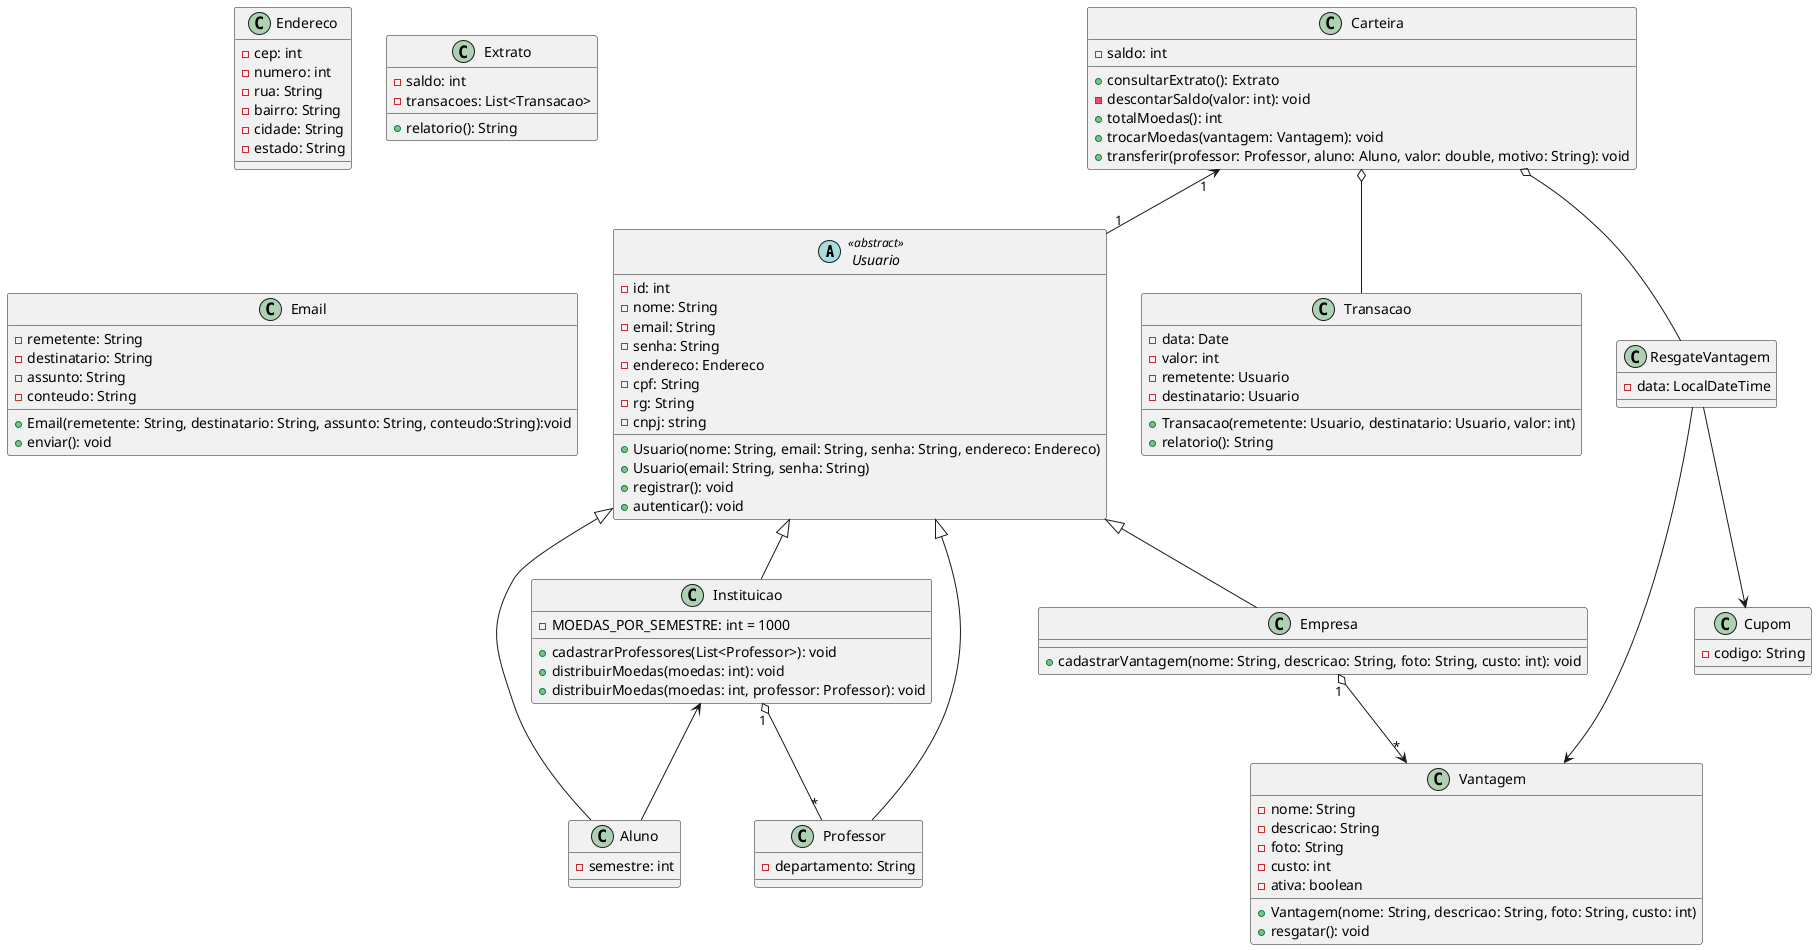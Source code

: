 @startuml classe

'skinparam classAttributeIconSize 0
'hide circle

abstract Usuario <<abstract>>{
    - id: int
    - nome: String
    - email: String
    - senha: String
    - endereco: Endereco
    - cpf: String
    - rg: String
    - cnpj: string
    + Usuario(nome: String, email: String, senha: String, endereco: Endereco)
    + Usuario(email: String, senha: String)
    + registrar(): void
    + autenticar(): void
}


class Instituicao {
    - MOEDAS_POR_SEMESTRE: int = 1000
    + cadastrarProfessores(List<Professor>): void
    + distribuirMoedas(moedas: int): void
    + distribuirMoedas(moedas: int, professor: Professor): void
}

class Endereco {
    - cep: int
    - numero: int
    - rua: String
    - bairro: String
    - cidade: String
    - estado: String
}

class Aluno {
    - semestre: int
}

class Professor {
    - departamento: String
}

class Empresa {
    + cadastrarVantagem(nome: String, descricao: String, foto: String, custo: int): void
}

class Transacao {
    - data: Date
    - valor: int
    - remetente: Usuario
    - destinatario: Usuario
    + Transacao(remetente: Usuario, destinatario: Usuario, valor: int)
    + relatorio(): String
}

class ResgateVantagem{
    - data: LocalDateTime
}
class Extrato {
    - saldo: int
    - transacoes: List<Transacao>
    + relatorio(): String
}

class Vantagem {
    - nome: String
    - descricao: String
    - foto: String
    - custo: int
    - ativa: boolean
    + Vantagem(nome: String, descricao: String, foto: String, custo: int)
    + resgatar(): void
}

class Email {
    - remetente: String
    - destinatario: String
    - assunto: String
    - conteudo: String
    + Email(remetente: String, destinatario: String, assunto: String, conteudo:String):void
    + enviar(): void
}

class Carteira {
    - saldo: int
    + consultarExtrato(): Extrato
    - descontarSaldo(valor: int): void
    + totalMoedas(): int
    + trocarMoedas(vantagem: Vantagem): void
    + transferir(professor: Professor, aluno: Aluno, valor: double, motivo: String): void
}

class Cupom {
    - codigo: String
}

'Relacionamento Usuario

Usuario <|-- Aluno
Usuario <|-- Professor
Usuario <|-- Empresa
Usuario <|-- Instituicao

'Relacionamento Instituicao
Instituicao "1" o-- "*" Professor
Instituicao <-- Aluno

'Relacionamento CarteiraAluno
Carteira "1" <-- "1" Usuario


'Relacionamento CarteiraProfessor

'Relacionamento Carteira
Carteira  o--  Transacao
Carteira o-- ResgateVantagem

'Relacionamento ResgateVantagem
ResgateVantagem --> Cupom
ResgateVantagem -->Vantagem

'Relacionamento Empresa
Empresa "1" o--> "*" Vantagem

@enduml